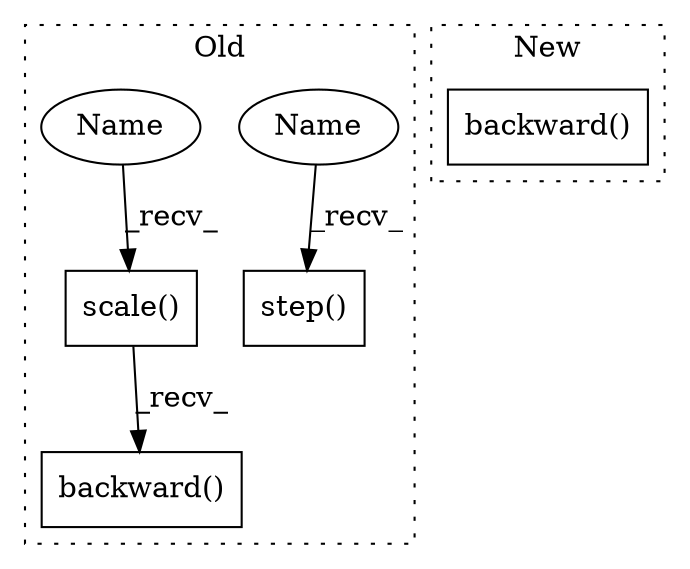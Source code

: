 digraph G {
subgraph cluster0 {
1 [label="scale()" a="75" s="6394,6411" l="13,1" shape="box"];
3 [label="backward()" a="75" s="6394" l="29" shape="box"];
4 [label="step()" a="75" s="6436,6457" l="12,1" shape="box"];
5 [label="Name" a="87" s="6436" l="6" shape="ellipse"];
6 [label="Name" a="87" s="6394" l="6" shape="ellipse"];
label = "Old";
style="dotted";
}
subgraph cluster1 {
2 [label="backward()" a="75" s="6404" l="22" shape="box"];
label = "New";
style="dotted";
}
1 -> 3 [label="_recv_"];
5 -> 4 [label="_recv_"];
6 -> 1 [label="_recv_"];
}